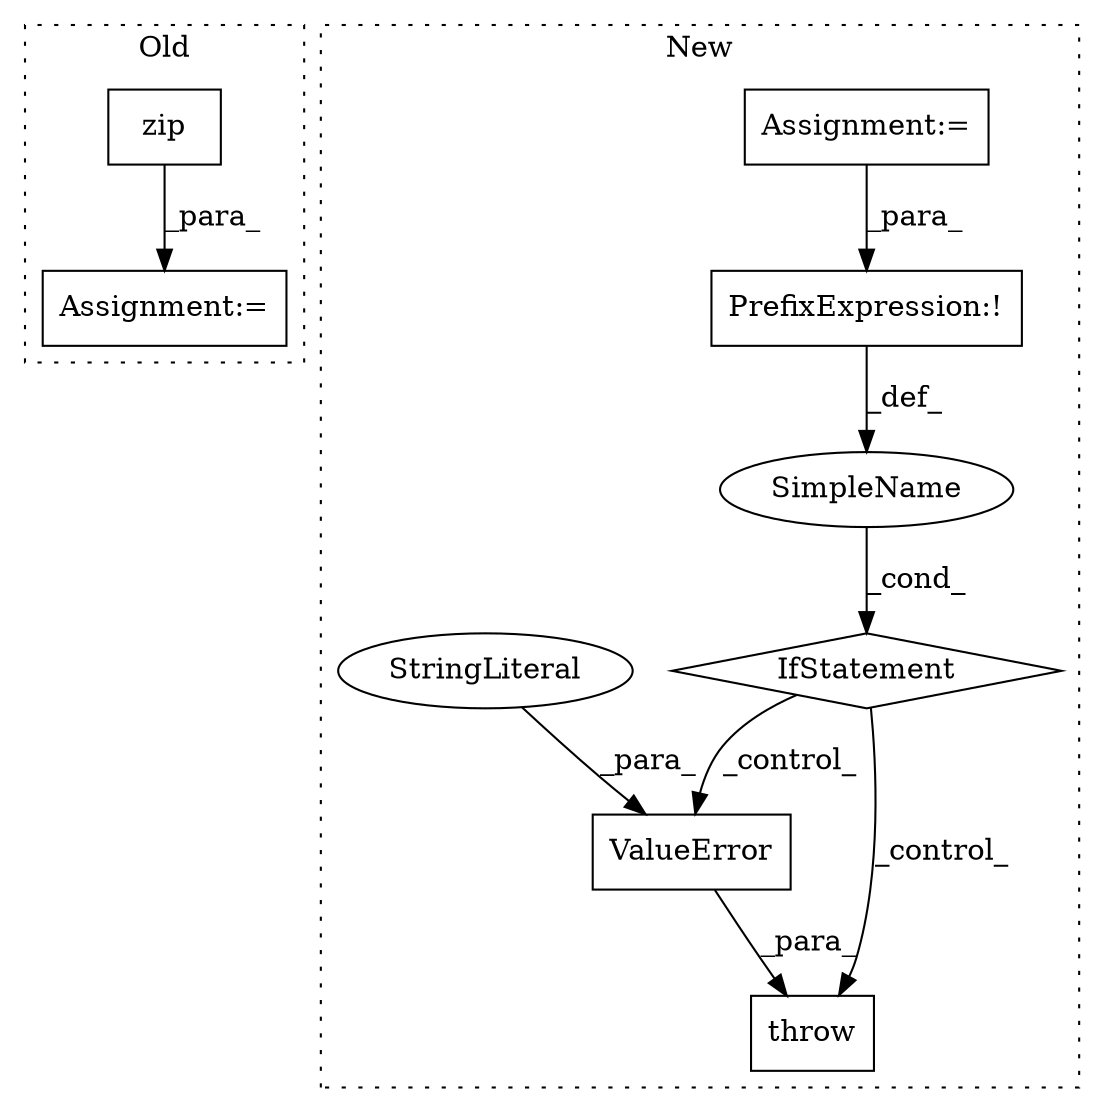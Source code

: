 digraph G {
subgraph cluster0 {
1 [label="zip" a="32" s="7779,7819" l="4,1" shape="box"];
3 [label="Assignment:=" a="7" s="7773" l="1" shape="box"];
label = "Old";
style="dotted";
}
subgraph cluster1 {
2 [label="throw" a="53" s="7866" l="6" shape="box"];
4 [label="IfStatement" a="25" s="7700,7856" l="4,2" shape="diamond"];
5 [label="SimpleName" a="42" s="" l="" shape="ellipse"];
6 [label="Assignment:=" a="7" s="7819" l="34" shape="box"];
7 [label="ValueError" a="32" s="7872,7921" l="11,1" shape="box"];
8 [label="PrefixExpression:!" a="38" s="7722" l="1" shape="box"];
9 [label="StringLiteral" a="45" s="7883" l="38" shape="ellipse"];
label = "New";
style="dotted";
}
1 -> 3 [label="_para_"];
4 -> 2 [label="_control_"];
4 -> 7 [label="_control_"];
5 -> 4 [label="_cond_"];
6 -> 8 [label="_para_"];
7 -> 2 [label="_para_"];
8 -> 5 [label="_def_"];
9 -> 7 [label="_para_"];
}